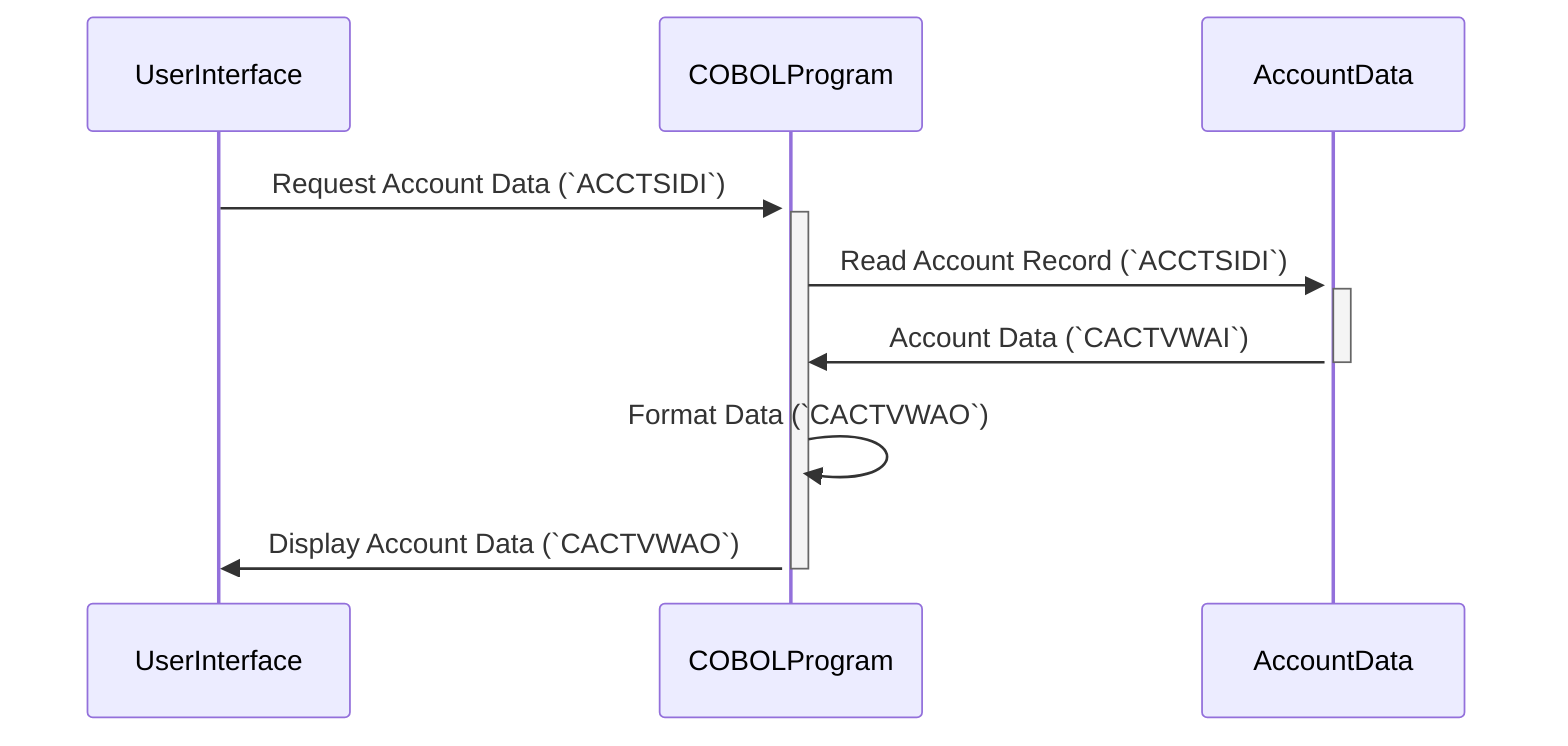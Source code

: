 sequenceDiagram
    participant UserInterface
    participant COBOLProgram
    participant AccountData

    UserInterface->>+COBOLProgram: Request Account Data (`ACCTSIDI`)
    activate COBOLProgram
    COBOLProgram->>+AccountData: Read Account Record (`ACCTSIDI`)
    activate AccountData
    AccountData->>COBOLProgram: Account Data (`CACTVWAI`)
    deactivate AccountData
    COBOLProgram->>COBOLProgram: Format Data (`CACTVWAO`)
    COBOLProgram->>UserInterface: Display Account Data (`CACTVWAO`)
    deactivate COBOLProgram